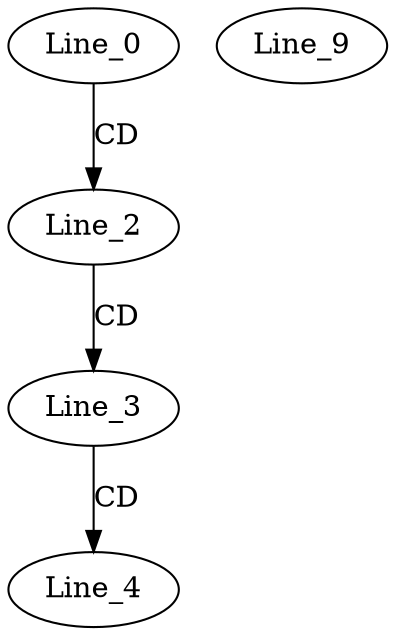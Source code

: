 digraph G {
  Line_0;
  Line_2;
  Line_3;
  Line_4;
  Line_4;
  Line_9;
  Line_9;
  Line_9;
  Line_9;
  Line_9;
  Line_9;
  Line_0 -> Line_2 [ label="CD" ];
  Line_2 -> Line_3 [ label="CD" ];
  Line_3 -> Line_4 [ label="CD" ];
}
